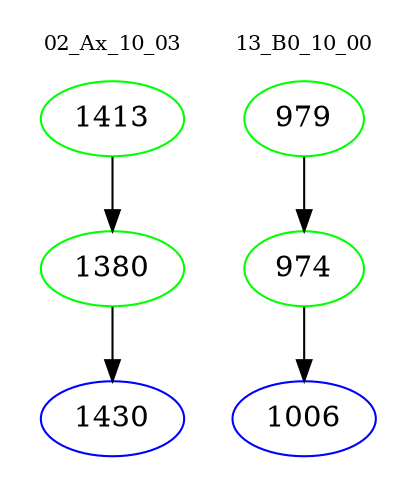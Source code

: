 digraph{
subgraph cluster_0 {
color = white
label = "02_Ax_10_03";
fontsize=10;
T0_1413 [label="1413", color="green"]
T0_1413 -> T0_1380 [color="black"]
T0_1380 [label="1380", color="green"]
T0_1380 -> T0_1430 [color="black"]
T0_1430 [label="1430", color="blue"]
}
subgraph cluster_1 {
color = white
label = "13_B0_10_00";
fontsize=10;
T1_979 [label="979", color="green"]
T1_979 -> T1_974 [color="black"]
T1_974 [label="974", color="green"]
T1_974 -> T1_1006 [color="black"]
T1_1006 [label="1006", color="blue"]
}
}
